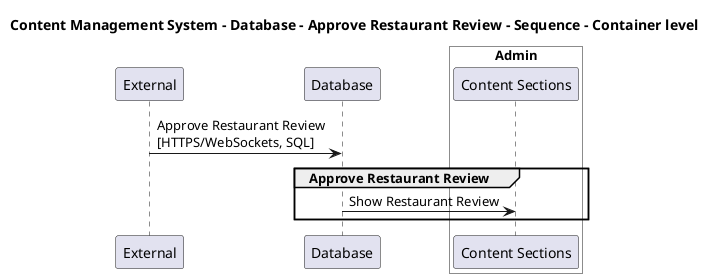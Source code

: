 @startuml

title Content Management System - Database - Approve Restaurant Review - Sequence - Container level

participant "External" as C4InterFlow.SoftwareSystems.ExternalSystem
participant "Database" as ContentManagementSystem.SoftwareSystems.Database

box "Admin" #White
    participant "Content Sections" as ContentManagementSystem.SoftwareSystems.Admin.Containers.ContentSections
end box


C4InterFlow.SoftwareSystems.ExternalSystem -> ContentManagementSystem.SoftwareSystems.Database : Approve Restaurant Review\n[HTTPS/WebSockets, SQL]
group Approve Restaurant Review
ContentManagementSystem.SoftwareSystems.Database -> ContentManagementSystem.SoftwareSystems.Admin.Containers.ContentSections : Show Restaurant Review
end


@enduml
